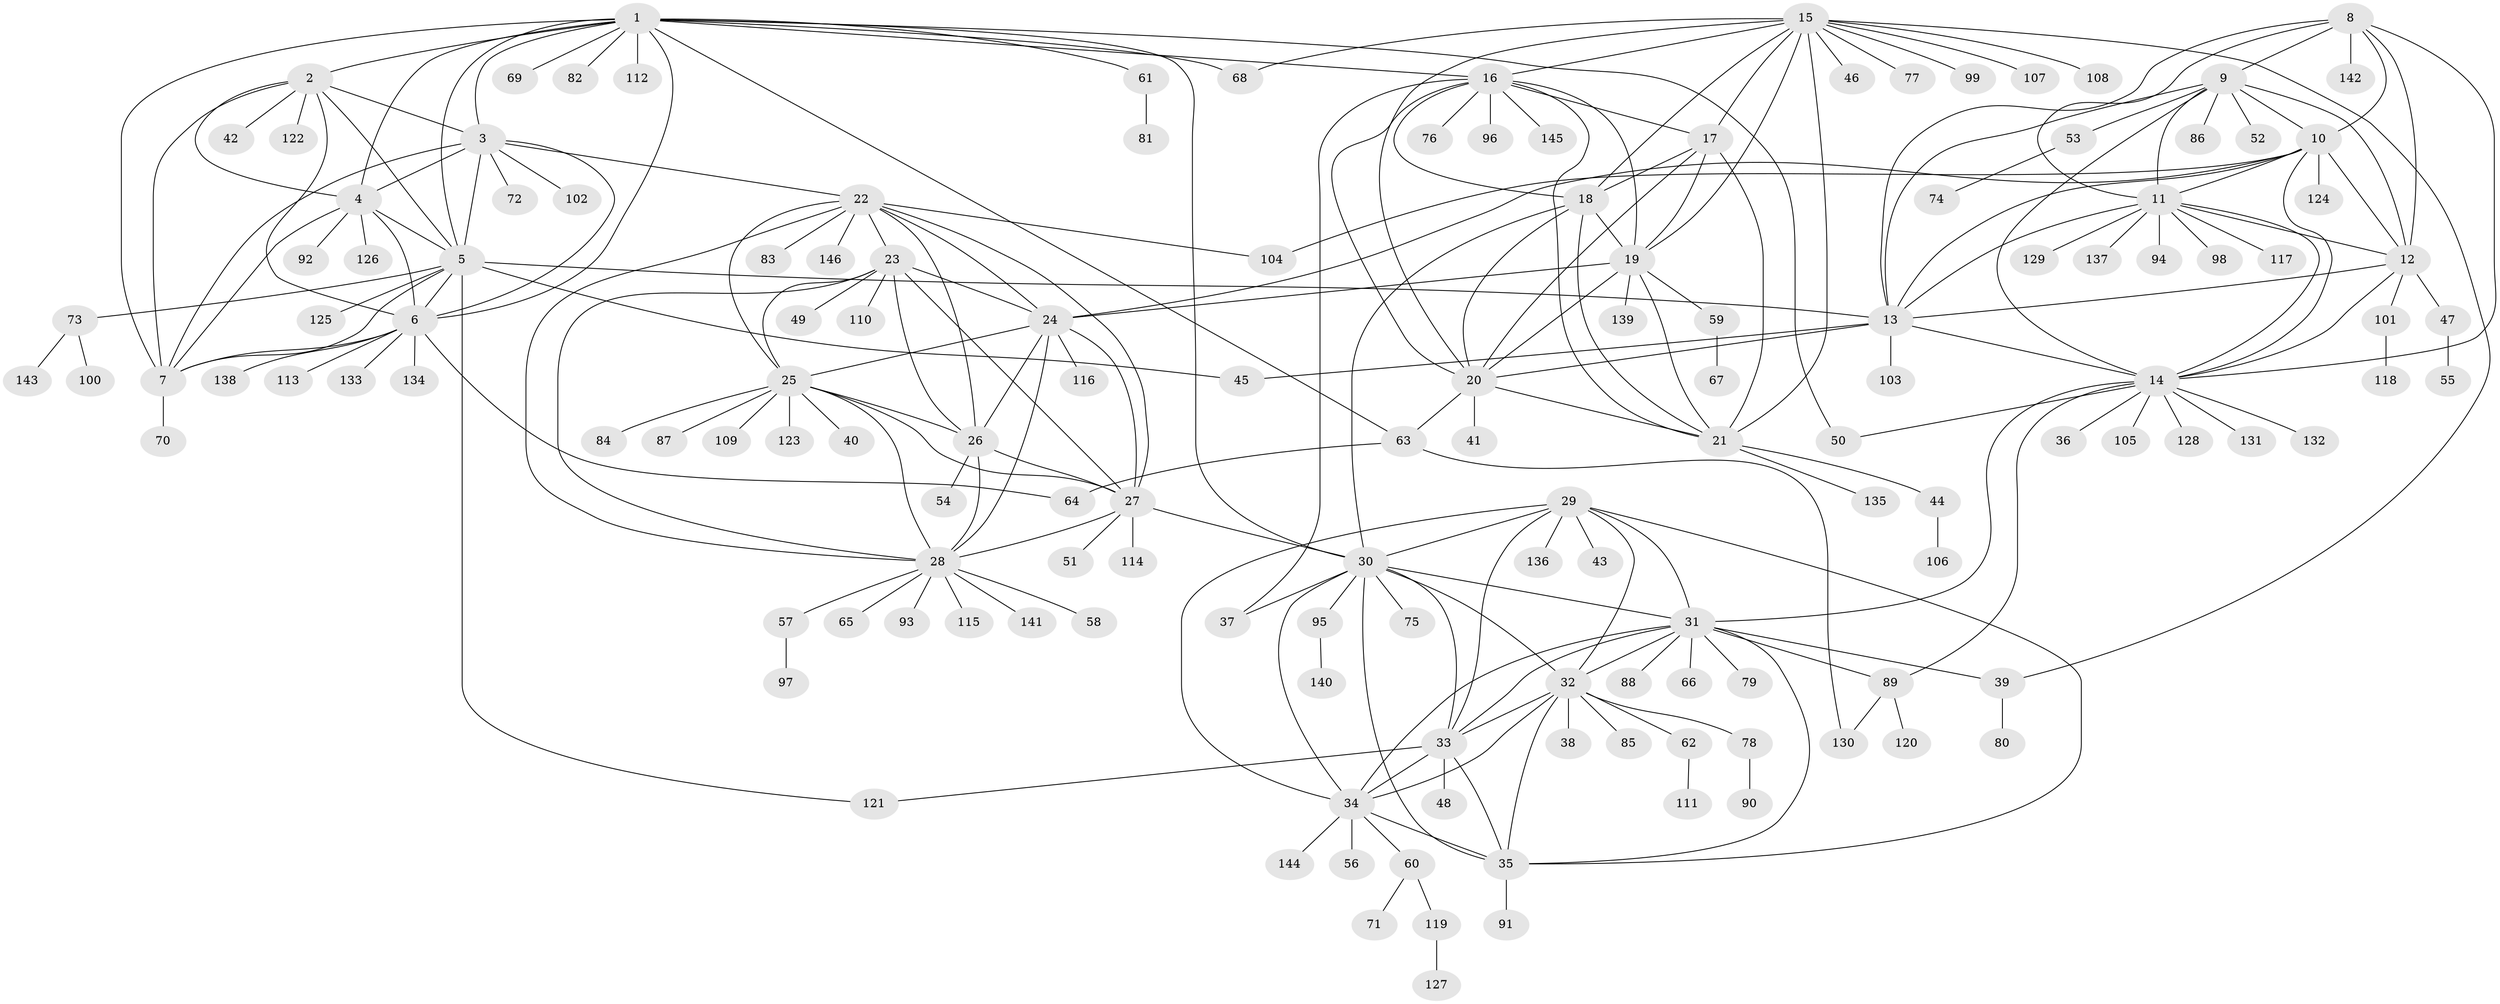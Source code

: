 // coarse degree distribution, {14: 0.011494252873563218, 7: 0.06896551724137931, 8: 0.06896551724137931, 10: 0.034482758620689655, 4: 0.022988505747126436, 12: 0.022988505747126436, 9: 0.022988505747126436, 5: 0.022988505747126436, 6: 0.022988505747126436, 2: 0.05747126436781609, 1: 0.6436781609195402}
// Generated by graph-tools (version 1.1) at 2025/19/03/04/25 18:19:50]
// undirected, 146 vertices, 237 edges
graph export_dot {
graph [start="1"]
  node [color=gray90,style=filled];
  1;
  2;
  3;
  4;
  5;
  6;
  7;
  8;
  9;
  10;
  11;
  12;
  13;
  14;
  15;
  16;
  17;
  18;
  19;
  20;
  21;
  22;
  23;
  24;
  25;
  26;
  27;
  28;
  29;
  30;
  31;
  32;
  33;
  34;
  35;
  36;
  37;
  38;
  39;
  40;
  41;
  42;
  43;
  44;
  45;
  46;
  47;
  48;
  49;
  50;
  51;
  52;
  53;
  54;
  55;
  56;
  57;
  58;
  59;
  60;
  61;
  62;
  63;
  64;
  65;
  66;
  67;
  68;
  69;
  70;
  71;
  72;
  73;
  74;
  75;
  76;
  77;
  78;
  79;
  80;
  81;
  82;
  83;
  84;
  85;
  86;
  87;
  88;
  89;
  90;
  91;
  92;
  93;
  94;
  95;
  96;
  97;
  98;
  99;
  100;
  101;
  102;
  103;
  104;
  105;
  106;
  107;
  108;
  109;
  110;
  111;
  112;
  113;
  114;
  115;
  116;
  117;
  118;
  119;
  120;
  121;
  122;
  123;
  124;
  125;
  126;
  127;
  128;
  129;
  130;
  131;
  132;
  133;
  134;
  135;
  136;
  137;
  138;
  139;
  140;
  141;
  142;
  143;
  144;
  145;
  146;
  1 -- 2;
  1 -- 3;
  1 -- 4;
  1 -- 5;
  1 -- 6;
  1 -- 7;
  1 -- 16;
  1 -- 30;
  1 -- 50;
  1 -- 61;
  1 -- 63;
  1 -- 68;
  1 -- 69;
  1 -- 82;
  1 -- 112;
  2 -- 3;
  2 -- 4;
  2 -- 5;
  2 -- 6;
  2 -- 7;
  2 -- 42;
  2 -- 122;
  3 -- 4;
  3 -- 5;
  3 -- 6;
  3 -- 7;
  3 -- 22;
  3 -- 72;
  3 -- 102;
  4 -- 5;
  4 -- 6;
  4 -- 7;
  4 -- 92;
  4 -- 126;
  5 -- 6;
  5 -- 7;
  5 -- 13;
  5 -- 45;
  5 -- 73;
  5 -- 121;
  5 -- 125;
  6 -- 7;
  6 -- 64;
  6 -- 113;
  6 -- 133;
  6 -- 134;
  6 -- 138;
  7 -- 70;
  8 -- 9;
  8 -- 10;
  8 -- 11;
  8 -- 12;
  8 -- 13;
  8 -- 14;
  8 -- 142;
  9 -- 10;
  9 -- 11;
  9 -- 12;
  9 -- 13;
  9 -- 14;
  9 -- 52;
  9 -- 53;
  9 -- 86;
  10 -- 11;
  10 -- 12;
  10 -- 13;
  10 -- 14;
  10 -- 24;
  10 -- 104;
  10 -- 124;
  11 -- 12;
  11 -- 13;
  11 -- 14;
  11 -- 94;
  11 -- 98;
  11 -- 117;
  11 -- 129;
  11 -- 137;
  12 -- 13;
  12 -- 14;
  12 -- 47;
  12 -- 101;
  13 -- 14;
  13 -- 20;
  13 -- 45;
  13 -- 103;
  14 -- 31;
  14 -- 36;
  14 -- 50;
  14 -- 89;
  14 -- 105;
  14 -- 128;
  14 -- 131;
  14 -- 132;
  15 -- 16;
  15 -- 17;
  15 -- 18;
  15 -- 19;
  15 -- 20;
  15 -- 21;
  15 -- 39;
  15 -- 46;
  15 -- 68;
  15 -- 77;
  15 -- 99;
  15 -- 107;
  15 -- 108;
  16 -- 17;
  16 -- 18;
  16 -- 19;
  16 -- 20;
  16 -- 21;
  16 -- 37;
  16 -- 76;
  16 -- 96;
  16 -- 145;
  17 -- 18;
  17 -- 19;
  17 -- 20;
  17 -- 21;
  18 -- 19;
  18 -- 20;
  18 -- 21;
  18 -- 30;
  19 -- 20;
  19 -- 21;
  19 -- 24;
  19 -- 59;
  19 -- 139;
  20 -- 21;
  20 -- 41;
  20 -- 63;
  21 -- 44;
  21 -- 135;
  22 -- 23;
  22 -- 24;
  22 -- 25;
  22 -- 26;
  22 -- 27;
  22 -- 28;
  22 -- 83;
  22 -- 104;
  22 -- 146;
  23 -- 24;
  23 -- 25;
  23 -- 26;
  23 -- 27;
  23 -- 28;
  23 -- 49;
  23 -- 110;
  24 -- 25;
  24 -- 26;
  24 -- 27;
  24 -- 28;
  24 -- 116;
  25 -- 26;
  25 -- 27;
  25 -- 28;
  25 -- 40;
  25 -- 84;
  25 -- 87;
  25 -- 109;
  25 -- 123;
  26 -- 27;
  26 -- 28;
  26 -- 54;
  27 -- 28;
  27 -- 30;
  27 -- 51;
  27 -- 114;
  28 -- 57;
  28 -- 58;
  28 -- 65;
  28 -- 93;
  28 -- 115;
  28 -- 141;
  29 -- 30;
  29 -- 31;
  29 -- 32;
  29 -- 33;
  29 -- 34;
  29 -- 35;
  29 -- 43;
  29 -- 136;
  30 -- 31;
  30 -- 32;
  30 -- 33;
  30 -- 34;
  30 -- 35;
  30 -- 37;
  30 -- 75;
  30 -- 95;
  31 -- 32;
  31 -- 33;
  31 -- 34;
  31 -- 35;
  31 -- 39;
  31 -- 66;
  31 -- 79;
  31 -- 88;
  31 -- 89;
  32 -- 33;
  32 -- 34;
  32 -- 35;
  32 -- 38;
  32 -- 62;
  32 -- 78;
  32 -- 85;
  33 -- 34;
  33 -- 35;
  33 -- 48;
  33 -- 121;
  34 -- 35;
  34 -- 56;
  34 -- 60;
  34 -- 144;
  35 -- 91;
  39 -- 80;
  44 -- 106;
  47 -- 55;
  53 -- 74;
  57 -- 97;
  59 -- 67;
  60 -- 71;
  60 -- 119;
  61 -- 81;
  62 -- 111;
  63 -- 64;
  63 -- 130;
  73 -- 100;
  73 -- 143;
  78 -- 90;
  89 -- 120;
  89 -- 130;
  95 -- 140;
  101 -- 118;
  119 -- 127;
}
